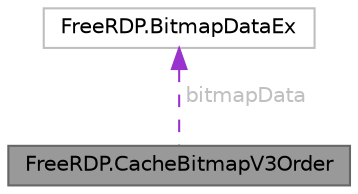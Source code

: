 digraph "FreeRDP.CacheBitmapV3Order"
{
 // LATEX_PDF_SIZE
  bgcolor="transparent";
  edge [fontname=Helvetica,fontsize=10,labelfontname=Helvetica,labelfontsize=10];
  node [fontname=Helvetica,fontsize=10,shape=box,height=0.2,width=0.4];
  Node1 [id="Node000001",label="FreeRDP.CacheBitmapV3Order",height=0.2,width=0.4,color="gray40", fillcolor="grey60", style="filled", fontcolor="black",tooltip=" "];
  Node2 -> Node1 [id="edge1_Node000001_Node000002",dir="back",color="darkorchid3",style="dashed",tooltip=" ",label=" bitmapData",fontcolor="grey" ];
  Node2 [id="Node000002",label="FreeRDP.BitmapDataEx",height=0.2,width=0.4,color="grey75", fillcolor="white", style="filled",URL="$struct_free_r_d_p_1_1_bitmap_data_ex.html",tooltip=" "];
}
